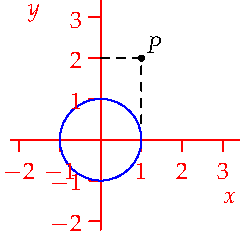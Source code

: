 settings.tex="pdflatex";

texpreamble("\usepackage{amsmath}
\usepackage{amsthm,amssymb}
\usepackage{mathpazo}
\usepackage[svgnames]{xcolor}
");
import graph;

size(120);

dot("$P$",(1,2),NE);
draw((0,2)--(1,2)--(1,0),dashed);

draw(unitcircle,blue);

xaxis("$x$",-2.2,3.4,red,RightTicks(new real[]{-2,-1,1,2,3}));
yaxis("$y$",-2.2,3.4,red,LeftTicks(new real[]{-2,-1,1,2,3}));
